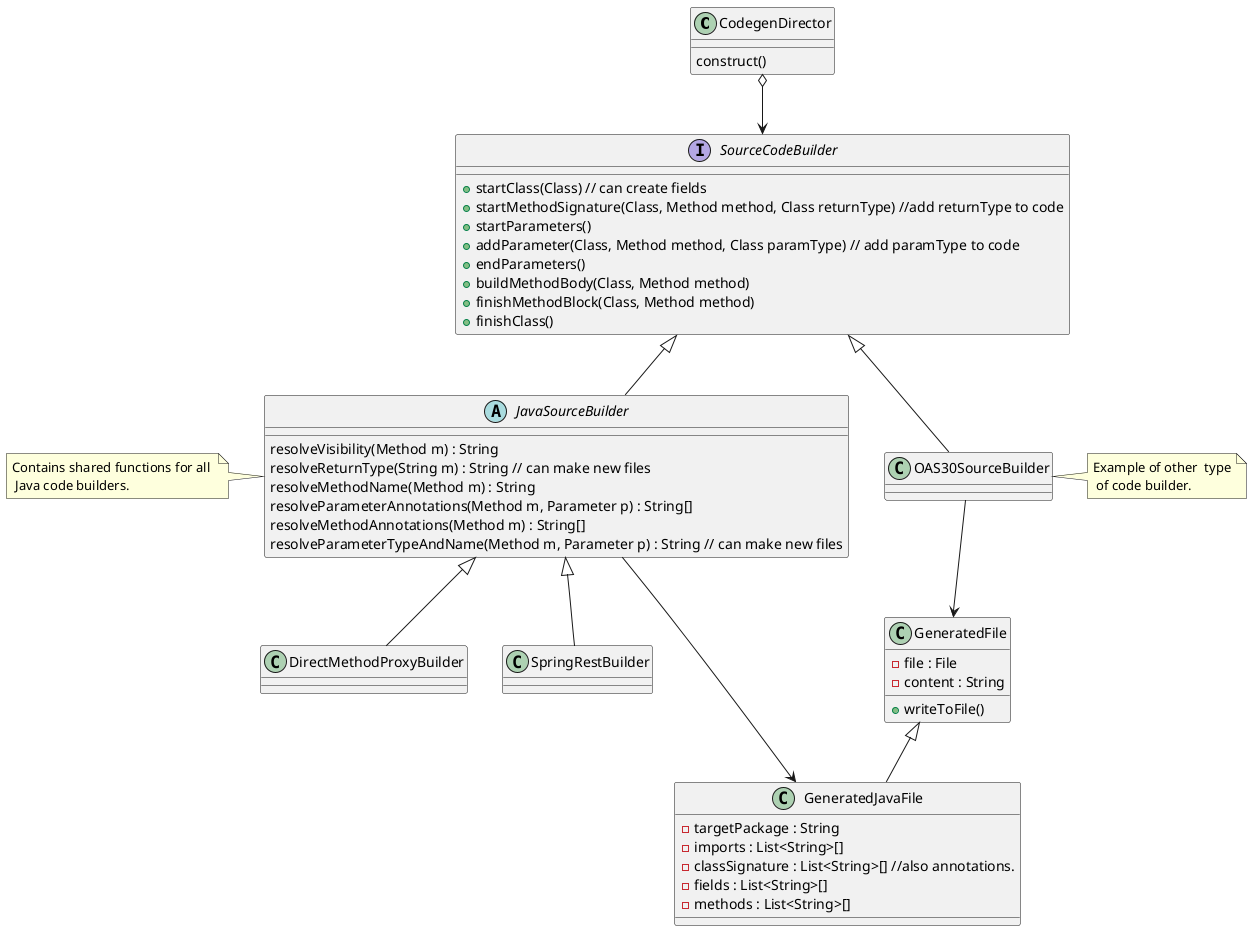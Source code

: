 @startuml



Class CodegenDirector
CodegenDirector : construct()

interface SourceCodeBuilder
SourceCodeBuilder : +startClass(Class) // can create fields
SourceCodeBuilder : +startMethodSignature(Class, Method method, Class returnType) //add returnType to code
SourceCodeBuilder : +startParameters()
SourceCodeBuilder : +addParameter(Class, Method method, Class paramType) // add paramType to code
SourceCodeBuilder : +endParameters()
SourceCodeBuilder : +buildMethodBody(Class, Method method)
SourceCodeBuilder : +finishMethodBlock(Class, Method method)
SourceCodeBuilder : +finishClass()



abstract class JavaSourceBuilder
note left: Contains shared functions for all \n Java code builders.
JavaSourceBuilder : resolveVisibility(Method m) : String
JavaSourceBuilder : resolveReturnType(String m) : String // can make new files
JavaSourceBuilder : resolveMethodName(Method m) : String
JavaSourceBuilder : resolveParameterAnnotations(Method m, Parameter p) : String[]
JavaSourceBuilder : resolveMethodAnnotations(Method m) : String[]
JavaSourceBuilder : resolveParameterTypeAndName(Method m, Parameter p) : String // can make new files


Class DirectMethodProxyBuilder
Class SpringRestBuilder

Class GeneratedFile
GeneratedFile : -file : File
GeneratedFile : -content : String
GeneratedFile : +writeToFile()


Class GeneratedJavaFile
GeneratedJavaFile : -targetPackage : String
GeneratedJavaFile : -imports : List<String>[]
GeneratedJavaFile : -classSignature : List<String>[] //also annotations.
GeneratedJavaFile : -fields : List<String>[]
GeneratedJavaFile : -methods : List<String>[]


class OAS30SourceBuilder
note right: Example of other  type\n of code builder.


CodegenDirector o--> SourceCodeBuilder
SourceCodeBuilder <|-- JavaSourceBuilder
JavaSourceBuilder <|-- SpringRestBuilder
JavaSourceBuilder <|-- DirectMethodProxyBuilder
JavaSourceBuilder --> GeneratedJavaFile
GeneratedFile <|-- GeneratedJavaFile

SourceCodeBuilder <|-- OAS30SourceBuilder
OAS30SourceBuilder --> GeneratedFile
@enduml